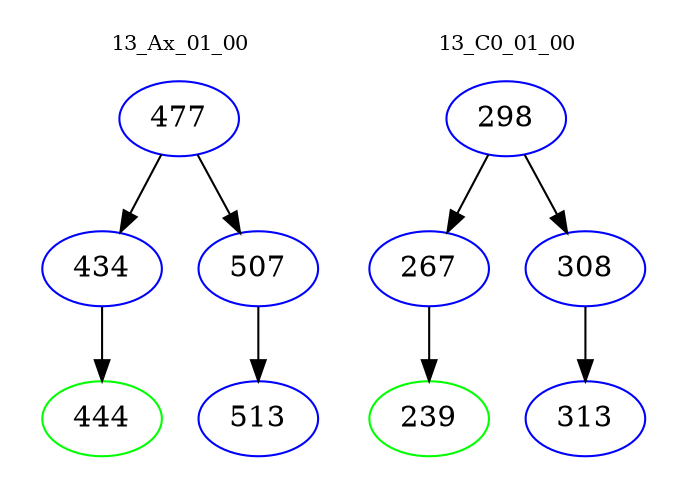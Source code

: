 digraph{
subgraph cluster_0 {
color = white
label = "13_Ax_01_00";
fontsize=10;
T0_477 [label="477", color="blue"]
T0_477 -> T0_434 [color="black"]
T0_434 [label="434", color="blue"]
T0_434 -> T0_444 [color="black"]
T0_444 [label="444", color="green"]
T0_477 -> T0_507 [color="black"]
T0_507 [label="507", color="blue"]
T0_507 -> T0_513 [color="black"]
T0_513 [label="513", color="blue"]
}
subgraph cluster_1 {
color = white
label = "13_C0_01_00";
fontsize=10;
T1_298 [label="298", color="blue"]
T1_298 -> T1_267 [color="black"]
T1_267 [label="267", color="blue"]
T1_267 -> T1_239 [color="black"]
T1_239 [label="239", color="green"]
T1_298 -> T1_308 [color="black"]
T1_308 [label="308", color="blue"]
T1_308 -> T1_313 [color="black"]
T1_313 [label="313", color="blue"]
}
}
